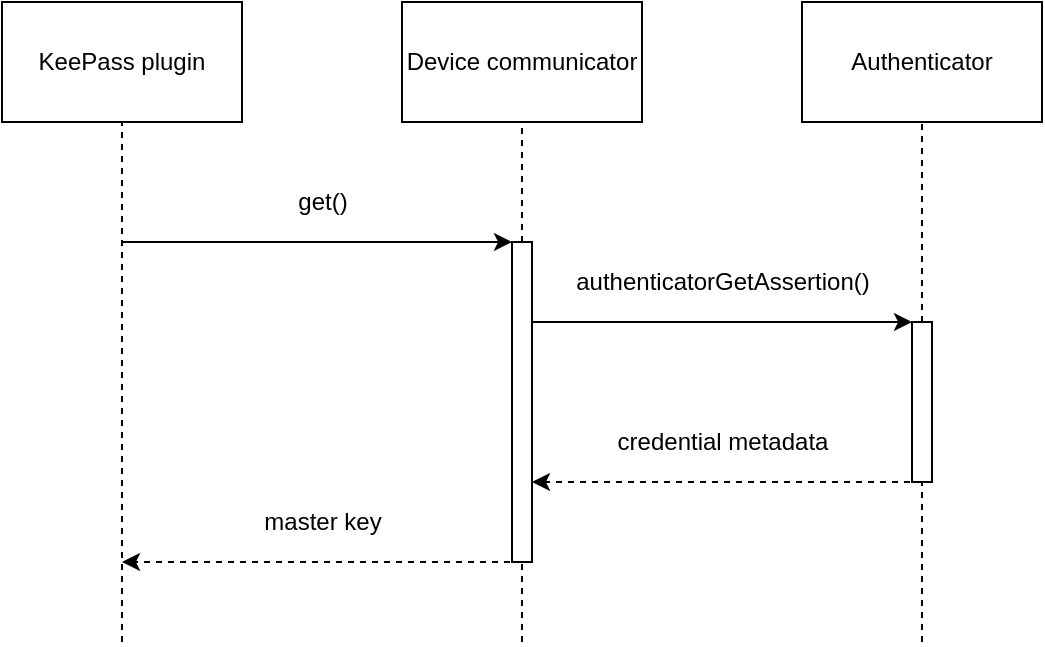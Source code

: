 <mxfile version="13.1.12" type="dropbox"><diagram id="170sdvmkBdBceOW-3KN5" name="Page-1"><mxGraphModel dx="1422" dy="794" grid="1" gridSize="10" guides="1" tooltips="1" connect="1" arrows="1" fold="1" page="1" pageScale="1" pageWidth="520" pageHeight="360" math="0" shadow="0"><root><mxCell id="0"/><mxCell id="1" parent="0"/><mxCell id="0q6ohOkVYSkYwHnjfeg6-1" value="KeePass plugin" style="rounded=0;whiteSpace=wrap;html=1;" parent="1" vertex="1"><mxGeometry y="20" width="120" height="60" as="geometry"/></mxCell><mxCell id="0q6ohOkVYSkYwHnjfeg6-2" value="Device communicator" style="rounded=0;whiteSpace=wrap;html=1;" parent="1" vertex="1"><mxGeometry x="200" y="20" width="120" height="60" as="geometry"/></mxCell><mxCell id="0q6ohOkVYSkYwHnjfeg6-3" value="Authenticator" style="rounded=0;whiteSpace=wrap;html=1;" parent="1" vertex="1"><mxGeometry x="400" y="20" width="120" height="60" as="geometry"/></mxCell><mxCell id="0q6ohOkVYSkYwHnjfeg6-5" value="" style="endArrow=none;html=1;entryX=0.5;entryY=1;entryDx=0;entryDy=0;dashed=1;" parent="1" target="0q6ohOkVYSkYwHnjfeg6-1" edge="1"><mxGeometry width="50" height="50" relative="1" as="geometry"><mxPoint x="60" y="340" as="sourcePoint"/><mxPoint x="100" y="110" as="targetPoint"/></mxGeometry></mxCell><mxCell id="0q6ohOkVYSkYwHnjfeg6-6" value="" style="endArrow=none;html=1;entryX=0.5;entryY=1;entryDx=0;entryDy=0;dashed=1;" parent="1" target="0q6ohOkVYSkYwHnjfeg6-2" edge="1" source="riiF15Qr7Ir01pKIt0Q1-1"><mxGeometry width="50" height="50" relative="1" as="geometry"><mxPoint x="260" y="340" as="sourcePoint"/><mxPoint x="400" y="120" as="targetPoint"/></mxGeometry></mxCell><mxCell id="0q6ohOkVYSkYwHnjfeg6-7" value="" style="endArrow=none;html=1;entryX=0.5;entryY=1;entryDx=0;entryDy=0;dashed=1;" parent="1" target="0q6ohOkVYSkYwHnjfeg6-3" edge="1" source="riiF15Qr7Ir01pKIt0Q1-3"><mxGeometry width="50" height="50" relative="1" as="geometry"><mxPoint x="460" y="340" as="sourcePoint"/><mxPoint x="400" y="120" as="targetPoint"/></mxGeometry></mxCell><mxCell id="0q6ohOkVYSkYwHnjfeg6-9" value="get()" style="text;html=1;resizable=0;autosize=1;align=center;verticalAlign=middle;points=[];fillColor=none;strokeColor=none;rounded=0;" parent="1" vertex="1"><mxGeometry x="140" y="110" width="40" height="20" as="geometry"/></mxCell><mxCell id="0q6ohOkVYSkYwHnjfeg6-10" value="" style="endArrow=classic;html=1;entryX=0;entryY=0;entryDx=0;entryDy=0;" parent="1" edge="1" target="riiF15Qr7Ir01pKIt0Q1-3"><mxGeometry width="50" height="50" relative="1" as="geometry"><mxPoint x="260" y="180" as="sourcePoint"/><mxPoint x="460" y="180" as="targetPoint"/></mxGeometry></mxCell><mxCell id="0q6ohOkVYSkYwHnjfeg6-12" value="" style="endArrow=classic;html=1;entryX=1;entryY=0.75;entryDx=0;entryDy=0;dashed=1;" parent="1" edge="1" target="riiF15Qr7Ir01pKIt0Q1-1"><mxGeometry width="50" height="50" relative="1" as="geometry"><mxPoint x="460" y="260" as="sourcePoint"/><mxPoint x="260" y="260" as="targetPoint"/></mxGeometry></mxCell><mxCell id="0q6ohOkVYSkYwHnjfeg6-13" value="credential metadata" style="text;html=1;align=center;verticalAlign=middle;resizable=0;points=[];autosize=1;" parent="1" vertex="1"><mxGeometry x="300" y="230" width="120" height="20" as="geometry"/></mxCell><mxCell id="0q6ohOkVYSkYwHnjfeg6-14" value="authenticatorGetAssertion()" style="text;html=1;align=center;verticalAlign=middle;resizable=0;points=[];autosize=1;" parent="1" vertex="1"><mxGeometry x="280" y="150" width="160" height="20" as="geometry"/></mxCell><mxCell id="0q6ohOkVYSkYwHnjfeg6-15" value="" style="endArrow=classic;html=1;dashed=1;" parent="1" edge="1"><mxGeometry width="50" height="50" relative="1" as="geometry"><mxPoint x="260" y="300" as="sourcePoint"/><mxPoint x="60" y="300" as="targetPoint"/></mxGeometry></mxCell><mxCell id="0q6ohOkVYSkYwHnjfeg6-16" value="master key" style="text;html=1;align=center;verticalAlign=middle;resizable=0;points=[];autosize=1;" parent="1" vertex="1"><mxGeometry x="125" y="270" width="70" height="20" as="geometry"/></mxCell><mxCell id="riiF15Qr7Ir01pKIt0Q1-1" value="" style="rounded=0;whiteSpace=wrap;html=1;fillColor=#FFFFFF;" vertex="1" parent="1"><mxGeometry x="255" y="140" width="10" height="160" as="geometry"/></mxCell><mxCell id="riiF15Qr7Ir01pKIt0Q1-2" value="" style="endArrow=none;html=1;entryX=0.5;entryY=1;entryDx=0;entryDy=0;dashed=1;" edge="1" parent="1" target="riiF15Qr7Ir01pKIt0Q1-1"><mxGeometry width="50" height="50" relative="1" as="geometry"><mxPoint x="260" y="340" as="sourcePoint"/><mxPoint x="260" y="80" as="targetPoint"/></mxGeometry></mxCell><mxCell id="0q6ohOkVYSkYwHnjfeg6-8" value="" style="endArrow=classic;html=1;entryX=0;entryY=0;entryDx=0;entryDy=0;" parent="1" edge="1" target="riiF15Qr7Ir01pKIt0Q1-1"><mxGeometry width="50" height="50" relative="1" as="geometry"><mxPoint x="60" y="140" as="sourcePoint"/><mxPoint x="250" y="140" as="targetPoint"/></mxGeometry></mxCell><mxCell id="riiF15Qr7Ir01pKIt0Q1-3" value="" style="rounded=0;whiteSpace=wrap;html=1;fillColor=#FFFFFF;" vertex="1" parent="1"><mxGeometry x="455" y="180" width="10" height="80" as="geometry"/></mxCell><mxCell id="riiF15Qr7Ir01pKIt0Q1-4" value="" style="endArrow=none;html=1;entryX=0.5;entryY=1;entryDx=0;entryDy=0;dashed=1;" edge="1" parent="1" target="riiF15Qr7Ir01pKIt0Q1-3"><mxGeometry width="50" height="50" relative="1" as="geometry"><mxPoint x="460" y="340" as="sourcePoint"/><mxPoint x="460" y="80" as="targetPoint"/></mxGeometry></mxCell></root></mxGraphModel></diagram></mxfile>